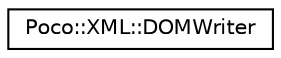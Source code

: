 digraph "Graphical Class Hierarchy"
{
 // LATEX_PDF_SIZE
  edge [fontname="Helvetica",fontsize="10",labelfontname="Helvetica",labelfontsize="10"];
  node [fontname="Helvetica",fontsize="10",shape=record];
  rankdir="LR";
  Node0 [label="Poco::XML::DOMWriter",height=0.2,width=0.4,color="black", fillcolor="white", style="filled",URL="$classPoco_1_1XML_1_1DOMWriter.html",tooltip=" "];
}
